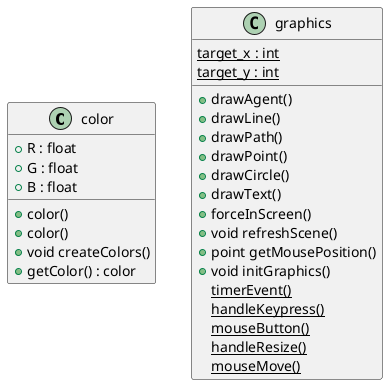 @startuml class
class color {
  +R : float
  +G : float 
  +B : float
  +color()  
  +color()
  +void createColors()
  +getColor() : color
}

class graphics {
  +drawAgent()
  +drawLine() 
  +drawPath()
  +drawPoint()
  +drawCircle()
  +drawText()
  +forceInScreen()
  +void refreshScene()
  +point getMousePosition()
  +void initGraphics()
  {static} timerEvent()
  {static} handleKeypress()
  {static} mouseButton()
  {static} handleResize()
  {static} mouseMove()
  {static} target_x : int
  {static} target_y : int
}

@enduml

